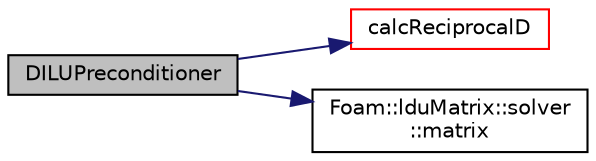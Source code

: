 digraph "DILUPreconditioner"
{
  bgcolor="transparent";
  edge [fontname="Helvetica",fontsize="10",labelfontname="Helvetica",labelfontsize="10"];
  node [fontname="Helvetica",fontsize="10",shape=record];
  rankdir="LR";
  Node0 [label="DILUPreconditioner",height=0.2,width=0.4,color="black", fillcolor="grey75", style="filled", fontcolor="black"];
  Node0 -> Node1 [color="midnightblue",fontsize="10",style="solid",fontname="Helvetica"];
  Node1 [label="calcReciprocalD",height=0.2,width=0.4,color="red",URL="$a27953.html#a0e2f579bbf250828b4e3f250dbadf455",tooltip="Calculate the reciprocal of the preconditioned diagonal. "];
  Node0 -> Node12 [color="midnightblue",fontsize="10",style="solid",fontname="Helvetica"];
  Node12 [label="Foam::lduMatrix::solver\l::matrix",height=0.2,width=0.4,color="black",URL="$a27933.html#abb7f125b9f73fe2e2ef8b73f4441963b"];
}

